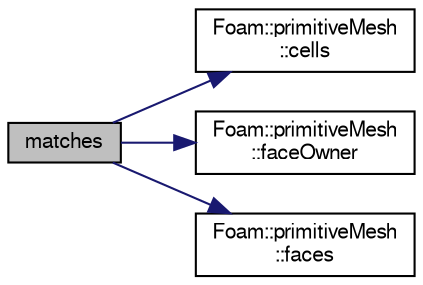 digraph "matches"
{
  bgcolor="transparent";
  edge [fontname="FreeSans",fontsize="10",labelfontname="FreeSans",labelfontsize="10"];
  node [fontname="FreeSans",fontsize="10",shape=record];
  rankdir="LR";
  Node1 [label="matches",height=0.2,width=0.4,color="black", fillcolor="grey75", style="filled" fontcolor="black"];
  Node1 -> Node2 [color="midnightblue",fontsize="10",style="solid",fontname="FreeSans"];
  Node2 [label="Foam::primitiveMesh\l::cells",height=0.2,width=0.4,color="black",URL="$a01911.html#a5838384c0cea399b56339f30bc8558ab"];
  Node1 -> Node3 [color="midnightblue",fontsize="10",style="solid",fontname="FreeSans"];
  Node3 [label="Foam::primitiveMesh\l::faceOwner",height=0.2,width=0.4,color="black",URL="$a01911.html#a95a88187f795e30779aa3bac679d9bfc",tooltip="Face face-owner addresing. "];
  Node1 -> Node4 [color="midnightblue",fontsize="10",style="solid",fontname="FreeSans"];
  Node4 [label="Foam::primitiveMesh\l::faces",height=0.2,width=0.4,color="black",URL="$a01911.html#a3669b3b29537f3a55bbd2ffa8c749f41",tooltip="Return faces. "];
}
